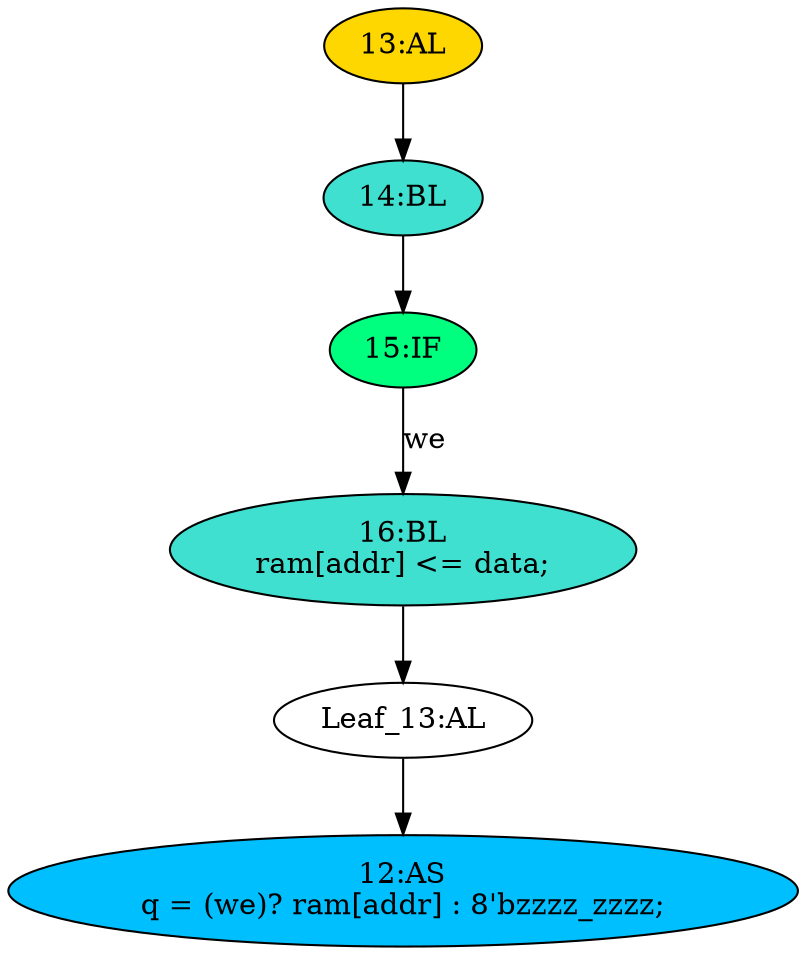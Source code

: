 strict digraph "compose( ,  )" {
	node [label="\N"];
	"13:AL"	[ast="<pyverilog.vparser.ast.Always object at 0x7f09af4ce4d0>",
		clk_sens=True,
		fillcolor=gold,
		label="13:AL",
		sens="['clk']",
		statements="[]",
		style=filled,
		typ=Always,
		use_var="['we', 'data']"];
	"14:BL"	[ast="<pyverilog.vparser.ast.Block object at 0x7f09af531550>",
		fillcolor=turquoise,
		label="14:BL",
		statements="[]",
		style=filled,
		typ=Block];
	"13:AL" -> "14:BL"	[cond="[]",
		lineno=None];
	"12:AS"	[ast="<pyverilog.vparser.ast.Assign object at 0x7f09af5233d0>",
		def_var="['q']",
		fillcolor=deepskyblue,
		label="12:AS
q = (we)? ram[addr] : 8'bzzzz_zzzz;",
		statements="[]",
		style=filled,
		typ=Assign,
		use_var="['we', 'ram', 'addr']"];
	"15:IF"	[ast="<pyverilog.vparser.ast.IfStatement object at 0x7f09af4cebd0>",
		fillcolor=springgreen,
		label="15:IF",
		statements="[]",
		style=filled,
		typ=IfStatement];
	"16:BL"	[ast="<pyverilog.vparser.ast.Block object at 0x7f09af531650>",
		fillcolor=turquoise,
		label="16:BL
ram[addr] <= data;",
		statements="[<pyverilog.vparser.ast.NonblockingSubstitution object at 0x7f09af53d4d0>]",
		style=filled,
		typ=Block];
	"15:IF" -> "16:BL"	[cond="['we']",
		label=we,
		lineno=15];
	"Leaf_13:AL"	[def_var="['ram']",
		label="Leaf_13:AL"];
	"Leaf_13:AL" -> "12:AS";
	"14:BL" -> "15:IF"	[cond="[]",
		lineno=None];
	"16:BL" -> "Leaf_13:AL"	[cond="[]",
		lineno=None];
}
